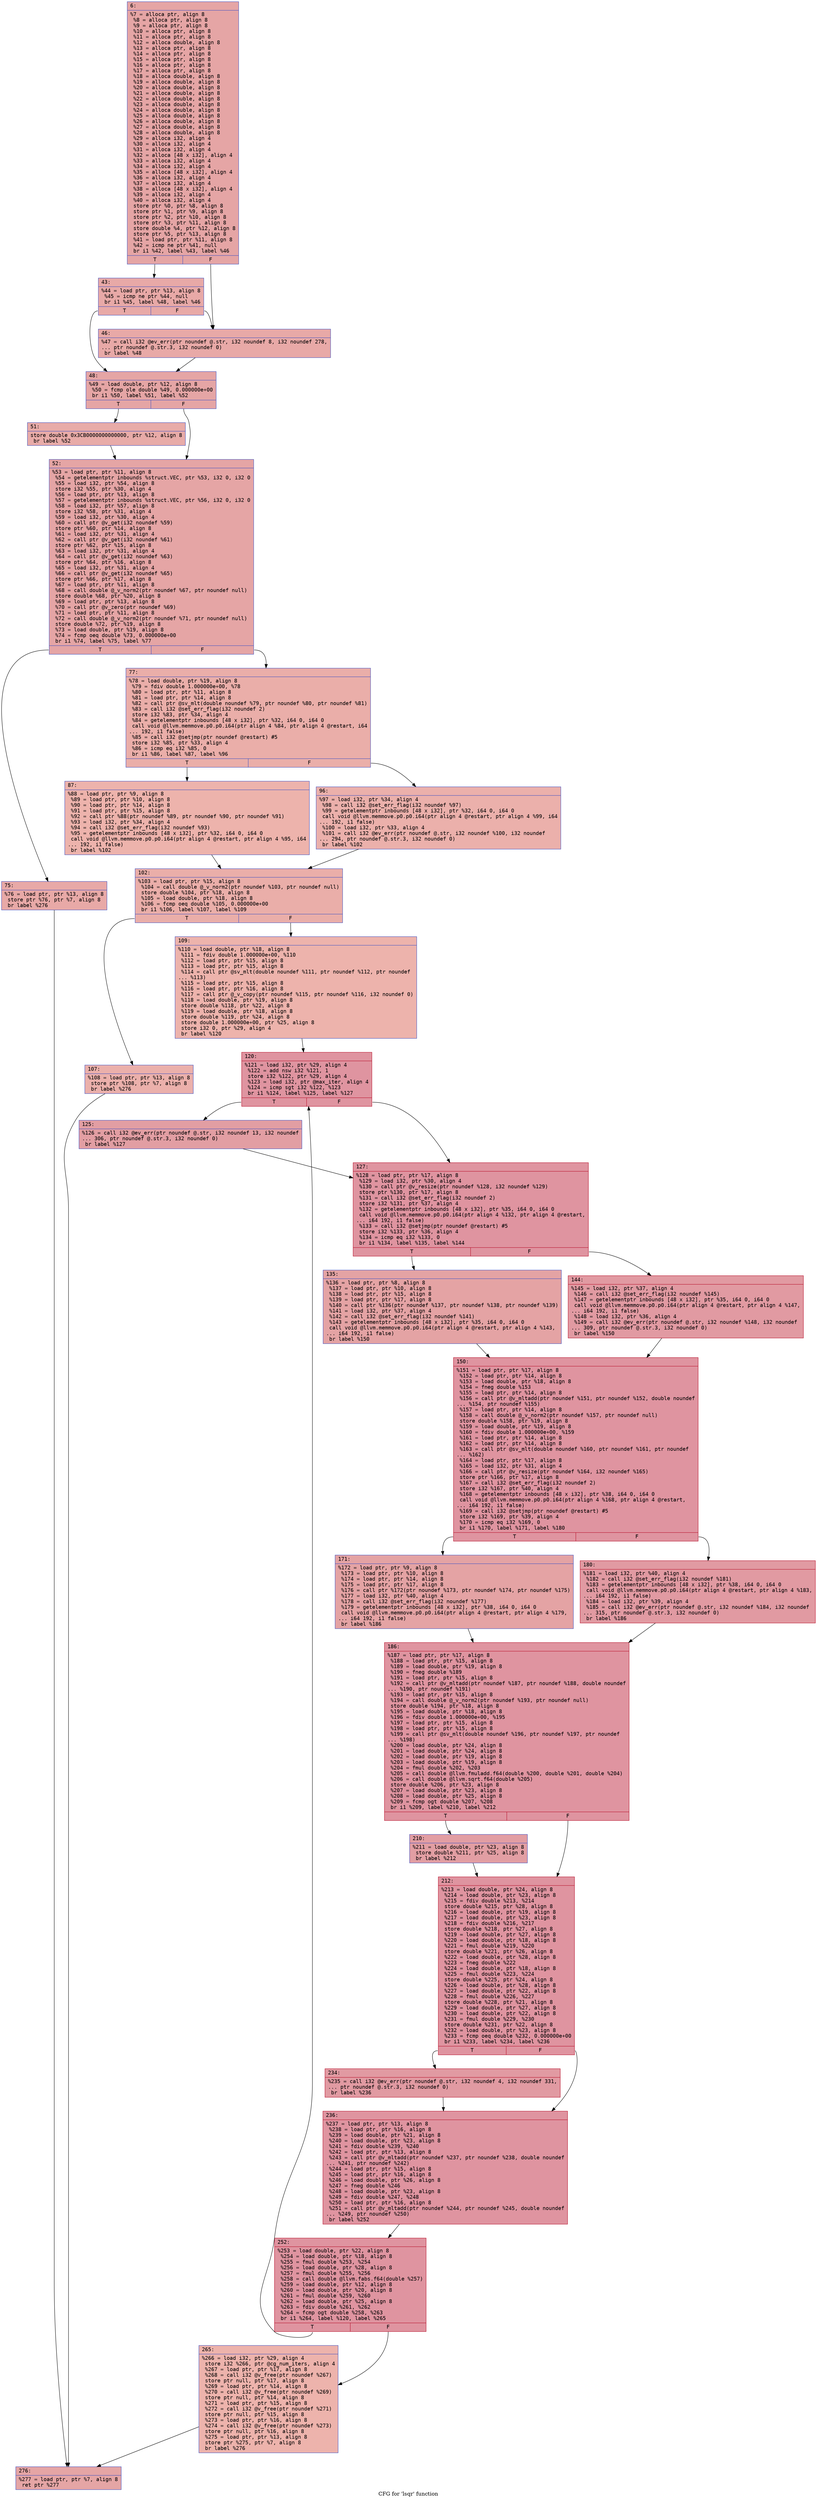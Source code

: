digraph "CFG for 'lsqr' function" {
	label="CFG for 'lsqr' function";

	Node0x6000023eeda0 [shape=record,color="#3d50c3ff", style=filled, fillcolor="#c5333470" fontname="Courier",label="{6:\l|  %7 = alloca ptr, align 8\l  %8 = alloca ptr, align 8\l  %9 = alloca ptr, align 8\l  %10 = alloca ptr, align 8\l  %11 = alloca ptr, align 8\l  %12 = alloca double, align 8\l  %13 = alloca ptr, align 8\l  %14 = alloca ptr, align 8\l  %15 = alloca ptr, align 8\l  %16 = alloca ptr, align 8\l  %17 = alloca ptr, align 8\l  %18 = alloca double, align 8\l  %19 = alloca double, align 8\l  %20 = alloca double, align 8\l  %21 = alloca double, align 8\l  %22 = alloca double, align 8\l  %23 = alloca double, align 8\l  %24 = alloca double, align 8\l  %25 = alloca double, align 8\l  %26 = alloca double, align 8\l  %27 = alloca double, align 8\l  %28 = alloca double, align 8\l  %29 = alloca i32, align 4\l  %30 = alloca i32, align 4\l  %31 = alloca i32, align 4\l  %32 = alloca [48 x i32], align 4\l  %33 = alloca i32, align 4\l  %34 = alloca i32, align 4\l  %35 = alloca [48 x i32], align 4\l  %36 = alloca i32, align 4\l  %37 = alloca i32, align 4\l  %38 = alloca [48 x i32], align 4\l  %39 = alloca i32, align 4\l  %40 = alloca i32, align 4\l  store ptr %0, ptr %8, align 8\l  store ptr %1, ptr %9, align 8\l  store ptr %2, ptr %10, align 8\l  store ptr %3, ptr %11, align 8\l  store double %4, ptr %12, align 8\l  store ptr %5, ptr %13, align 8\l  %41 = load ptr, ptr %11, align 8\l  %42 = icmp ne ptr %41, null\l  br i1 %42, label %43, label %46\l|{<s0>T|<s1>F}}"];
	Node0x6000023eeda0:s0 -> Node0x6000023eedf0[tooltip="6 -> 43\nProbability 62.50%" ];
	Node0x6000023eeda0:s1 -> Node0x6000023eee40[tooltip="6 -> 46\nProbability 37.50%" ];
	Node0x6000023eedf0 [shape=record,color="#3d50c3ff", style=filled, fillcolor="#ca3b3770" fontname="Courier",label="{43:\l|  %44 = load ptr, ptr %13, align 8\l  %45 = icmp ne ptr %44, null\l  br i1 %45, label %48, label %46\l|{<s0>T|<s1>F}}"];
	Node0x6000023eedf0:s0 -> Node0x6000023eee90[tooltip="43 -> 48\nProbability 62.50%" ];
	Node0x6000023eedf0:s1 -> Node0x6000023eee40[tooltip="43 -> 46\nProbability 37.50%" ];
	Node0x6000023eee40 [shape=record,color="#3d50c3ff", style=filled, fillcolor="#ca3b3770" fontname="Courier",label="{46:\l|  %47 = call i32 @ev_err(ptr noundef @.str, i32 noundef 8, i32 noundef 278,\l... ptr noundef @.str.3, i32 noundef 0)\l  br label %48\l}"];
	Node0x6000023eee40 -> Node0x6000023eee90[tooltip="46 -> 48\nProbability 100.00%" ];
	Node0x6000023eee90 [shape=record,color="#3d50c3ff", style=filled, fillcolor="#c5333470" fontname="Courier",label="{48:\l|  %49 = load double, ptr %12, align 8\l  %50 = fcmp ole double %49, 0.000000e+00\l  br i1 %50, label %51, label %52\l|{<s0>T|<s1>F}}"];
	Node0x6000023eee90:s0 -> Node0x6000023eeee0[tooltip="48 -> 51\nProbability 50.00%" ];
	Node0x6000023eee90:s1 -> Node0x6000023eef30[tooltip="48 -> 52\nProbability 50.00%" ];
	Node0x6000023eeee0 [shape=record,color="#3d50c3ff", style=filled, fillcolor="#cc403a70" fontname="Courier",label="{51:\l|  store double 0x3CB0000000000000, ptr %12, align 8\l  br label %52\l}"];
	Node0x6000023eeee0 -> Node0x6000023eef30[tooltip="51 -> 52\nProbability 100.00%" ];
	Node0x6000023eef30 [shape=record,color="#3d50c3ff", style=filled, fillcolor="#c5333470" fontname="Courier",label="{52:\l|  %53 = load ptr, ptr %11, align 8\l  %54 = getelementptr inbounds %struct.VEC, ptr %53, i32 0, i32 0\l  %55 = load i32, ptr %54, align 8\l  store i32 %55, ptr %30, align 4\l  %56 = load ptr, ptr %13, align 8\l  %57 = getelementptr inbounds %struct.VEC, ptr %56, i32 0, i32 0\l  %58 = load i32, ptr %57, align 8\l  store i32 %58, ptr %31, align 4\l  %59 = load i32, ptr %30, align 4\l  %60 = call ptr @v_get(i32 noundef %59)\l  store ptr %60, ptr %14, align 8\l  %61 = load i32, ptr %31, align 4\l  %62 = call ptr @v_get(i32 noundef %61)\l  store ptr %62, ptr %15, align 8\l  %63 = load i32, ptr %31, align 4\l  %64 = call ptr @v_get(i32 noundef %63)\l  store ptr %64, ptr %16, align 8\l  %65 = load i32, ptr %31, align 4\l  %66 = call ptr @v_get(i32 noundef %65)\l  store ptr %66, ptr %17, align 8\l  %67 = load ptr, ptr %11, align 8\l  %68 = call double @_v_norm2(ptr noundef %67, ptr noundef null)\l  store double %68, ptr %20, align 8\l  %69 = load ptr, ptr %13, align 8\l  %70 = call ptr @v_zero(ptr noundef %69)\l  %71 = load ptr, ptr %11, align 8\l  %72 = call double @_v_norm2(ptr noundef %71, ptr noundef null)\l  store double %72, ptr %19, align 8\l  %73 = load double, ptr %19, align 8\l  %74 = fcmp oeq double %73, 0.000000e+00\l  br i1 %74, label %75, label %77\l|{<s0>T|<s1>F}}"];
	Node0x6000023eef30:s0 -> Node0x6000023eef80[tooltip="52 -> 75\nProbability 62.50%" ];
	Node0x6000023eef30:s1 -> Node0x6000023eefd0[tooltip="52 -> 77\nProbability 37.50%" ];
	Node0x6000023eef80 [shape=record,color="#3d50c3ff", style=filled, fillcolor="#ca3b3770" fontname="Courier",label="{75:\l|  %76 = load ptr, ptr %13, align 8\l  store ptr %76, ptr %7, align 8\l  br label %276\l}"];
	Node0x6000023eef80 -> Node0x6000023ef660[tooltip="75 -> 276\nProbability 100.00%" ];
	Node0x6000023eefd0 [shape=record,color="#3d50c3ff", style=filled, fillcolor="#d0473d70" fontname="Courier",label="{77:\l|  %78 = load double, ptr %19, align 8\l  %79 = fdiv double 1.000000e+00, %78\l  %80 = load ptr, ptr %11, align 8\l  %81 = load ptr, ptr %14, align 8\l  %82 = call ptr @sv_mlt(double noundef %79, ptr noundef %80, ptr noundef %81)\l  %83 = call i32 @set_err_flag(i32 noundef 2)\l  store i32 %83, ptr %34, align 4\l  %84 = getelementptr inbounds [48 x i32], ptr %32, i64 0, i64 0\l  call void @llvm.memmove.p0.p0.i64(ptr align 4 %84, ptr align 4 @restart, i64\l... 192, i1 false)\l  %85 = call i32 @setjmp(ptr noundef @restart) #5\l  store i32 %85, ptr %33, align 4\l  %86 = icmp eq i32 %85, 0\l  br i1 %86, label %87, label %96\l|{<s0>T|<s1>F}}"];
	Node0x6000023eefd0:s0 -> Node0x6000023ef020[tooltip="77 -> 87\nProbability 37.50%" ];
	Node0x6000023eefd0:s1 -> Node0x6000023ef070[tooltip="77 -> 96\nProbability 62.50%" ];
	Node0x6000023ef020 [shape=record,color="#3d50c3ff", style=filled, fillcolor="#d6524470" fontname="Courier",label="{87:\l|  %88 = load ptr, ptr %9, align 8\l  %89 = load ptr, ptr %10, align 8\l  %90 = load ptr, ptr %14, align 8\l  %91 = load ptr, ptr %15, align 8\l  %92 = call ptr %88(ptr noundef %89, ptr noundef %90, ptr noundef %91)\l  %93 = load i32, ptr %34, align 4\l  %94 = call i32 @set_err_flag(i32 noundef %93)\l  %95 = getelementptr inbounds [48 x i32], ptr %32, i64 0, i64 0\l  call void @llvm.memmove.p0.p0.i64(ptr align 4 @restart, ptr align 4 %95, i64\l... 192, i1 false)\l  br label %102\l}"];
	Node0x6000023ef020 -> Node0x6000023ef0c0[tooltip="87 -> 102\nProbability 100.00%" ];
	Node0x6000023ef070 [shape=record,color="#3d50c3ff", style=filled, fillcolor="#d24b4070" fontname="Courier",label="{96:\l|  %97 = load i32, ptr %34, align 4\l  %98 = call i32 @set_err_flag(i32 noundef %97)\l  %99 = getelementptr inbounds [48 x i32], ptr %32, i64 0, i64 0\l  call void @llvm.memmove.p0.p0.i64(ptr align 4 @restart, ptr align 4 %99, i64\l... 192, i1 false)\l  %100 = load i32, ptr %33, align 4\l  %101 = call i32 @ev_err(ptr noundef @.str, i32 noundef %100, i32 noundef\l... 294, ptr noundef @.str.3, i32 noundef 0)\l  br label %102\l}"];
	Node0x6000023ef070 -> Node0x6000023ef0c0[tooltip="96 -> 102\nProbability 100.00%" ];
	Node0x6000023ef0c0 [shape=record,color="#3d50c3ff", style=filled, fillcolor="#d0473d70" fontname="Courier",label="{102:\l|  %103 = load ptr, ptr %15, align 8\l  %104 = call double @_v_norm2(ptr noundef %103, ptr noundef null)\l  store double %104, ptr %18, align 8\l  %105 = load double, ptr %18, align 8\l  %106 = fcmp oeq double %105, 0.000000e+00\l  br i1 %106, label %107, label %109\l|{<s0>T|<s1>F}}"];
	Node0x6000023ef0c0:s0 -> Node0x6000023ef110[tooltip="102 -> 107\nProbability 62.50%" ];
	Node0x6000023ef0c0:s1 -> Node0x6000023ef160[tooltip="102 -> 109\nProbability 37.50%" ];
	Node0x6000023ef110 [shape=record,color="#3d50c3ff", style=filled, fillcolor="#d24b4070" fontname="Courier",label="{107:\l|  %108 = load ptr, ptr %13, align 8\l  store ptr %108, ptr %7, align 8\l  br label %276\l}"];
	Node0x6000023ef110 -> Node0x6000023ef660[tooltip="107 -> 276\nProbability 100.00%" ];
	Node0x6000023ef160 [shape=record,color="#3d50c3ff", style=filled, fillcolor="#d6524470" fontname="Courier",label="{109:\l|  %110 = load double, ptr %18, align 8\l  %111 = fdiv double 1.000000e+00, %110\l  %112 = load ptr, ptr %15, align 8\l  %113 = load ptr, ptr %15, align 8\l  %114 = call ptr @sv_mlt(double noundef %111, ptr noundef %112, ptr noundef\l... %113)\l  %115 = load ptr, ptr %15, align 8\l  %116 = load ptr, ptr %16, align 8\l  %117 = call ptr @_v_copy(ptr noundef %115, ptr noundef %116, i32 noundef 0)\l  %118 = load double, ptr %19, align 8\l  store double %118, ptr %22, align 8\l  %119 = load double, ptr %18, align 8\l  store double %119, ptr %24, align 8\l  store double 1.000000e+00, ptr %25, align 8\l  store i32 0, ptr %29, align 4\l  br label %120\l}"];
	Node0x6000023ef160 -> Node0x6000023ef1b0[tooltip="109 -> 120\nProbability 100.00%" ];
	Node0x6000023ef1b0 [shape=record,color="#b70d28ff", style=filled, fillcolor="#b70d2870" fontname="Courier",label="{120:\l|  %121 = load i32, ptr %29, align 4\l  %122 = add nsw i32 %121, 1\l  store i32 %122, ptr %29, align 4\l  %123 = load i32, ptr @max_iter, align 4\l  %124 = icmp sgt i32 %122, %123\l  br i1 %124, label %125, label %127\l|{<s0>T|<s1>F}}"];
	Node0x6000023ef1b0:s0 -> Node0x6000023ef200[tooltip="120 -> 125\nProbability 50.00%" ];
	Node0x6000023ef1b0:s1 -> Node0x6000023ef250[tooltip="120 -> 127\nProbability 50.00%" ];
	Node0x6000023ef200 [shape=record,color="#3d50c3ff", style=filled, fillcolor="#be242e70" fontname="Courier",label="{125:\l|  %126 = call i32 @ev_err(ptr noundef @.str, i32 noundef 13, i32 noundef\l... 306, ptr noundef @.str.3, i32 noundef 0)\l  br label %127\l}"];
	Node0x6000023ef200 -> Node0x6000023ef250[tooltip="125 -> 127\nProbability 100.00%" ];
	Node0x6000023ef250 [shape=record,color="#b70d28ff", style=filled, fillcolor="#b70d2870" fontname="Courier",label="{127:\l|  %128 = load ptr, ptr %17, align 8\l  %129 = load i32, ptr %30, align 4\l  %130 = call ptr @v_resize(ptr noundef %128, i32 noundef %129)\l  store ptr %130, ptr %17, align 8\l  %131 = call i32 @set_err_flag(i32 noundef 2)\l  store i32 %131, ptr %37, align 4\l  %132 = getelementptr inbounds [48 x i32], ptr %35, i64 0, i64 0\l  call void @llvm.memmove.p0.p0.i64(ptr align 4 %132, ptr align 4 @restart,\l... i64 192, i1 false)\l  %133 = call i32 @setjmp(ptr noundef @restart) #5\l  store i32 %133, ptr %36, align 4\l  %134 = icmp eq i32 %133, 0\l  br i1 %134, label %135, label %144\l|{<s0>T|<s1>F}}"];
	Node0x6000023ef250:s0 -> Node0x6000023ef2a0[tooltip="127 -> 135\nProbability 37.50%" ];
	Node0x6000023ef250:s1 -> Node0x6000023ef2f0[tooltip="127 -> 144\nProbability 62.50%" ];
	Node0x6000023ef2a0 [shape=record,color="#3d50c3ff", style=filled, fillcolor="#c32e3170" fontname="Courier",label="{135:\l|  %136 = load ptr, ptr %8, align 8\l  %137 = load ptr, ptr %10, align 8\l  %138 = load ptr, ptr %15, align 8\l  %139 = load ptr, ptr %17, align 8\l  %140 = call ptr %136(ptr noundef %137, ptr noundef %138, ptr noundef %139)\l  %141 = load i32, ptr %37, align 4\l  %142 = call i32 @set_err_flag(i32 noundef %141)\l  %143 = getelementptr inbounds [48 x i32], ptr %35, i64 0, i64 0\l  call void @llvm.memmove.p0.p0.i64(ptr align 4 @restart, ptr align 4 %143,\l... i64 192, i1 false)\l  br label %150\l}"];
	Node0x6000023ef2a0 -> Node0x6000023ef340[tooltip="135 -> 150\nProbability 100.00%" ];
	Node0x6000023ef2f0 [shape=record,color="#b70d28ff", style=filled, fillcolor="#bb1b2c70" fontname="Courier",label="{144:\l|  %145 = load i32, ptr %37, align 4\l  %146 = call i32 @set_err_flag(i32 noundef %145)\l  %147 = getelementptr inbounds [48 x i32], ptr %35, i64 0, i64 0\l  call void @llvm.memmove.p0.p0.i64(ptr align 4 @restart, ptr align 4 %147,\l... i64 192, i1 false)\l  %148 = load i32, ptr %36, align 4\l  %149 = call i32 @ev_err(ptr noundef @.str, i32 noundef %148, i32 noundef\l... 309, ptr noundef @.str.3, i32 noundef 0)\l  br label %150\l}"];
	Node0x6000023ef2f0 -> Node0x6000023ef340[tooltip="144 -> 150\nProbability 100.00%" ];
	Node0x6000023ef340 [shape=record,color="#b70d28ff", style=filled, fillcolor="#b70d2870" fontname="Courier",label="{150:\l|  %151 = load ptr, ptr %17, align 8\l  %152 = load ptr, ptr %14, align 8\l  %153 = load double, ptr %18, align 8\l  %154 = fneg double %153\l  %155 = load ptr, ptr %14, align 8\l  %156 = call ptr @v_mltadd(ptr noundef %151, ptr noundef %152, double noundef\l... %154, ptr noundef %155)\l  %157 = load ptr, ptr %14, align 8\l  %158 = call double @_v_norm2(ptr noundef %157, ptr noundef null)\l  store double %158, ptr %19, align 8\l  %159 = load double, ptr %19, align 8\l  %160 = fdiv double 1.000000e+00, %159\l  %161 = load ptr, ptr %14, align 8\l  %162 = load ptr, ptr %14, align 8\l  %163 = call ptr @sv_mlt(double noundef %160, ptr noundef %161, ptr noundef\l... %162)\l  %164 = load ptr, ptr %17, align 8\l  %165 = load i32, ptr %31, align 4\l  %166 = call ptr @v_resize(ptr noundef %164, i32 noundef %165)\l  store ptr %166, ptr %17, align 8\l  %167 = call i32 @set_err_flag(i32 noundef 2)\l  store i32 %167, ptr %40, align 4\l  %168 = getelementptr inbounds [48 x i32], ptr %38, i64 0, i64 0\l  call void @llvm.memmove.p0.p0.i64(ptr align 4 %168, ptr align 4 @restart,\l... i64 192, i1 false)\l  %169 = call i32 @setjmp(ptr noundef @restart) #5\l  store i32 %169, ptr %39, align 4\l  %170 = icmp eq i32 %169, 0\l  br i1 %170, label %171, label %180\l|{<s0>T|<s1>F}}"];
	Node0x6000023ef340:s0 -> Node0x6000023ef390[tooltip="150 -> 171\nProbability 37.50%" ];
	Node0x6000023ef340:s1 -> Node0x6000023ef3e0[tooltip="150 -> 180\nProbability 62.50%" ];
	Node0x6000023ef390 [shape=record,color="#3d50c3ff", style=filled, fillcolor="#c32e3170" fontname="Courier",label="{171:\l|  %172 = load ptr, ptr %9, align 8\l  %173 = load ptr, ptr %10, align 8\l  %174 = load ptr, ptr %14, align 8\l  %175 = load ptr, ptr %17, align 8\l  %176 = call ptr %172(ptr noundef %173, ptr noundef %174, ptr noundef %175)\l  %177 = load i32, ptr %40, align 4\l  %178 = call i32 @set_err_flag(i32 noundef %177)\l  %179 = getelementptr inbounds [48 x i32], ptr %38, i64 0, i64 0\l  call void @llvm.memmove.p0.p0.i64(ptr align 4 @restart, ptr align 4 %179,\l... i64 192, i1 false)\l  br label %186\l}"];
	Node0x6000023ef390 -> Node0x6000023ef430[tooltip="171 -> 186\nProbability 100.00%" ];
	Node0x6000023ef3e0 [shape=record,color="#b70d28ff", style=filled, fillcolor="#bb1b2c70" fontname="Courier",label="{180:\l|  %181 = load i32, ptr %40, align 4\l  %182 = call i32 @set_err_flag(i32 noundef %181)\l  %183 = getelementptr inbounds [48 x i32], ptr %38, i64 0, i64 0\l  call void @llvm.memmove.p0.p0.i64(ptr align 4 @restart, ptr align 4 %183,\l... i64 192, i1 false)\l  %184 = load i32, ptr %39, align 4\l  %185 = call i32 @ev_err(ptr noundef @.str, i32 noundef %184, i32 noundef\l... 315, ptr noundef @.str.3, i32 noundef 0)\l  br label %186\l}"];
	Node0x6000023ef3e0 -> Node0x6000023ef430[tooltip="180 -> 186\nProbability 100.00%" ];
	Node0x6000023ef430 [shape=record,color="#b70d28ff", style=filled, fillcolor="#b70d2870" fontname="Courier",label="{186:\l|  %187 = load ptr, ptr %17, align 8\l  %188 = load ptr, ptr %15, align 8\l  %189 = load double, ptr %19, align 8\l  %190 = fneg double %189\l  %191 = load ptr, ptr %15, align 8\l  %192 = call ptr @v_mltadd(ptr noundef %187, ptr noundef %188, double noundef\l... %190, ptr noundef %191)\l  %193 = load ptr, ptr %15, align 8\l  %194 = call double @_v_norm2(ptr noundef %193, ptr noundef null)\l  store double %194, ptr %18, align 8\l  %195 = load double, ptr %18, align 8\l  %196 = fdiv double 1.000000e+00, %195\l  %197 = load ptr, ptr %15, align 8\l  %198 = load ptr, ptr %15, align 8\l  %199 = call ptr @sv_mlt(double noundef %196, ptr noundef %197, ptr noundef\l... %198)\l  %200 = load double, ptr %24, align 8\l  %201 = load double, ptr %24, align 8\l  %202 = load double, ptr %19, align 8\l  %203 = load double, ptr %19, align 8\l  %204 = fmul double %202, %203\l  %205 = call double @llvm.fmuladd.f64(double %200, double %201, double %204)\l  %206 = call double @llvm.sqrt.f64(double %205)\l  store double %206, ptr %23, align 8\l  %207 = load double, ptr %23, align 8\l  %208 = load double, ptr %25, align 8\l  %209 = fcmp ogt double %207, %208\l  br i1 %209, label %210, label %212\l|{<s0>T|<s1>F}}"];
	Node0x6000023ef430:s0 -> Node0x6000023ef480[tooltip="186 -> 210\nProbability 50.00%" ];
	Node0x6000023ef430:s1 -> Node0x6000023ef4d0[tooltip="186 -> 212\nProbability 50.00%" ];
	Node0x6000023ef480 [shape=record,color="#3d50c3ff", style=filled, fillcolor="#be242e70" fontname="Courier",label="{210:\l|  %211 = load double, ptr %23, align 8\l  store double %211, ptr %25, align 8\l  br label %212\l}"];
	Node0x6000023ef480 -> Node0x6000023ef4d0[tooltip="210 -> 212\nProbability 100.00%" ];
	Node0x6000023ef4d0 [shape=record,color="#b70d28ff", style=filled, fillcolor="#b70d2870" fontname="Courier",label="{212:\l|  %213 = load double, ptr %24, align 8\l  %214 = load double, ptr %23, align 8\l  %215 = fdiv double %213, %214\l  store double %215, ptr %28, align 8\l  %216 = load double, ptr %19, align 8\l  %217 = load double, ptr %23, align 8\l  %218 = fdiv double %216, %217\l  store double %218, ptr %27, align 8\l  %219 = load double, ptr %27, align 8\l  %220 = load double, ptr %18, align 8\l  %221 = fmul double %219, %220\l  store double %221, ptr %26, align 8\l  %222 = load double, ptr %28, align 8\l  %223 = fneg double %222\l  %224 = load double, ptr %18, align 8\l  %225 = fmul double %223, %224\l  store double %225, ptr %24, align 8\l  %226 = load double, ptr %28, align 8\l  %227 = load double, ptr %22, align 8\l  %228 = fmul double %226, %227\l  store double %228, ptr %21, align 8\l  %229 = load double, ptr %27, align 8\l  %230 = load double, ptr %22, align 8\l  %231 = fmul double %229, %230\l  store double %231, ptr %22, align 8\l  %232 = load double, ptr %23, align 8\l  %233 = fcmp oeq double %232, 0.000000e+00\l  br i1 %233, label %234, label %236\l|{<s0>T|<s1>F}}"];
	Node0x6000023ef4d0:s0 -> Node0x6000023ef520[tooltip="212 -> 234\nProbability 62.50%" ];
	Node0x6000023ef4d0:s1 -> Node0x6000023ef570[tooltip="212 -> 236\nProbability 37.50%" ];
	Node0x6000023ef520 [shape=record,color="#b70d28ff", style=filled, fillcolor="#bb1b2c70" fontname="Courier",label="{234:\l|  %235 = call i32 @ev_err(ptr noundef @.str, i32 noundef 4, i32 noundef 331,\l... ptr noundef @.str.3, i32 noundef 0)\l  br label %236\l}"];
	Node0x6000023ef520 -> Node0x6000023ef570[tooltip="234 -> 236\nProbability 100.00%" ];
	Node0x6000023ef570 [shape=record,color="#b70d28ff", style=filled, fillcolor="#b70d2870" fontname="Courier",label="{236:\l|  %237 = load ptr, ptr %13, align 8\l  %238 = load ptr, ptr %16, align 8\l  %239 = load double, ptr %21, align 8\l  %240 = load double, ptr %23, align 8\l  %241 = fdiv double %239, %240\l  %242 = load ptr, ptr %13, align 8\l  %243 = call ptr @v_mltadd(ptr noundef %237, ptr noundef %238, double noundef\l... %241, ptr noundef %242)\l  %244 = load ptr, ptr %15, align 8\l  %245 = load ptr, ptr %16, align 8\l  %246 = load double, ptr %26, align 8\l  %247 = fneg double %246\l  %248 = load double, ptr %23, align 8\l  %249 = fdiv double %247, %248\l  %250 = load ptr, ptr %16, align 8\l  %251 = call ptr @v_mltadd(ptr noundef %244, ptr noundef %245, double noundef\l... %249, ptr noundef %250)\l  br label %252\l}"];
	Node0x6000023ef570 -> Node0x6000023ef5c0[tooltip="236 -> 252\nProbability 100.00%" ];
	Node0x6000023ef5c0 [shape=record,color="#b70d28ff", style=filled, fillcolor="#b70d2870" fontname="Courier",label="{252:\l|  %253 = load double, ptr %22, align 8\l  %254 = load double, ptr %18, align 8\l  %255 = fmul double %253, %254\l  %256 = load double, ptr %28, align 8\l  %257 = fmul double %255, %256\l  %258 = call double @llvm.fabs.f64(double %257)\l  %259 = load double, ptr %12, align 8\l  %260 = load double, ptr %20, align 8\l  %261 = fmul double %259, %260\l  %262 = load double, ptr %25, align 8\l  %263 = fdiv double %261, %262\l  %264 = fcmp ogt double %258, %263\l  br i1 %264, label %120, label %265\l|{<s0>T|<s1>F}}"];
	Node0x6000023ef5c0:s0 -> Node0x6000023ef1b0[tooltip="252 -> 120\nProbability 96.88%" ];
	Node0x6000023ef5c0:s1 -> Node0x6000023ef610[tooltip="252 -> 265\nProbability 3.12%" ];
	Node0x6000023ef610 [shape=record,color="#3d50c3ff", style=filled, fillcolor="#d6524470" fontname="Courier",label="{265:\l|  %266 = load i32, ptr %29, align 4\l  store i32 %266, ptr @cg_num_iters, align 4\l  %267 = load ptr, ptr %17, align 8\l  %268 = call i32 @v_free(ptr noundef %267)\l  store ptr null, ptr %17, align 8\l  %269 = load ptr, ptr %14, align 8\l  %270 = call i32 @v_free(ptr noundef %269)\l  store ptr null, ptr %14, align 8\l  %271 = load ptr, ptr %15, align 8\l  %272 = call i32 @v_free(ptr noundef %271)\l  store ptr null, ptr %15, align 8\l  %273 = load ptr, ptr %16, align 8\l  %274 = call i32 @v_free(ptr noundef %273)\l  store ptr null, ptr %16, align 8\l  %275 = load ptr, ptr %13, align 8\l  store ptr %275, ptr %7, align 8\l  br label %276\l}"];
	Node0x6000023ef610 -> Node0x6000023ef660[tooltip="265 -> 276\nProbability 100.00%" ];
	Node0x6000023ef660 [shape=record,color="#3d50c3ff", style=filled, fillcolor="#c5333470" fontname="Courier",label="{276:\l|  %277 = load ptr, ptr %7, align 8\l  ret ptr %277\l}"];
}
